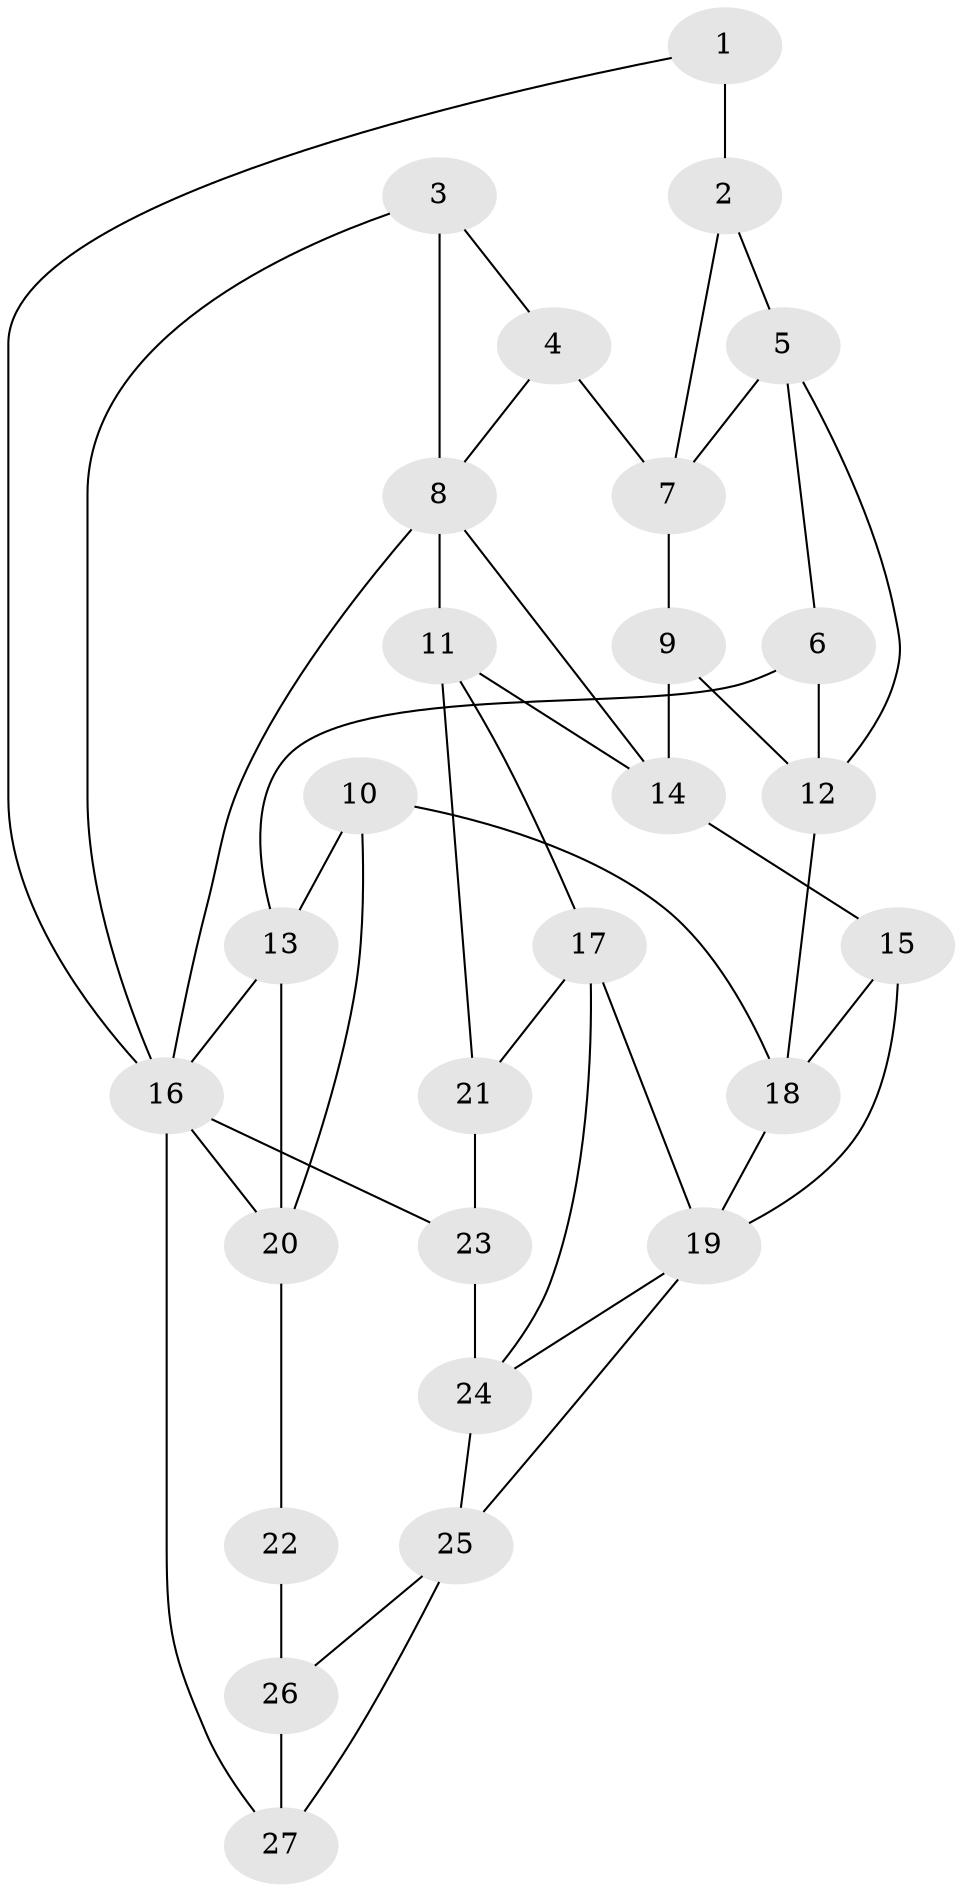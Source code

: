 // original degree distribution, {3: 0.0375, 6: 0.2125, 5: 0.5375, 4: 0.2125}
// Generated by graph-tools (version 1.1) at 2025/38/03/04/25 23:38:32]
// undirected, 27 vertices, 49 edges
graph export_dot {
  node [color=gray90,style=filled];
  1;
  2;
  3;
  4;
  5;
  6;
  7;
  8;
  9;
  10;
  11;
  12;
  13;
  14;
  15;
  16;
  17;
  18;
  19;
  20;
  21;
  22;
  23;
  24;
  25;
  26;
  27;
  1 -- 2 [weight=2.0];
  1 -- 16 [weight=1.0];
  2 -- 5 [weight=2.0];
  2 -- 7 [weight=1.0];
  3 -- 4 [weight=1.0];
  3 -- 8 [weight=1.0];
  3 -- 16 [weight=1.0];
  4 -- 7 [weight=2.0];
  4 -- 8 [weight=1.0];
  5 -- 6 [weight=1.0];
  5 -- 7 [weight=1.0];
  5 -- 12 [weight=1.0];
  6 -- 12 [weight=2.0];
  6 -- 13 [weight=1.0];
  7 -- 9 [weight=1.0];
  8 -- 11 [weight=2.0];
  8 -- 14 [weight=1.0];
  8 -- 16 [weight=1.0];
  9 -- 12 [weight=1.0];
  9 -- 14 [weight=1.0];
  10 -- 13 [weight=1.0];
  10 -- 18 [weight=1.0];
  10 -- 20 [weight=1.0];
  11 -- 14 [weight=1.0];
  11 -- 17 [weight=1.0];
  11 -- 21 [weight=1.0];
  12 -- 18 [weight=2.0];
  13 -- 16 [weight=1.0];
  13 -- 20 [weight=1.0];
  14 -- 15 [weight=1.0];
  15 -- 18 [weight=1.0];
  15 -- 19 [weight=1.0];
  16 -- 20 [weight=1.0];
  16 -- 23 [weight=1.0];
  16 -- 27 [weight=2.0];
  17 -- 19 [weight=1.0];
  17 -- 21 [weight=1.0];
  17 -- 24 [weight=1.0];
  18 -- 19 [weight=1.0];
  19 -- 24 [weight=1.0];
  19 -- 25 [weight=1.0];
  20 -- 22 [weight=2.0];
  21 -- 23 [weight=2.0];
  22 -- 26 [weight=2.0];
  23 -- 24 [weight=2.0];
  24 -- 25 [weight=1.0];
  25 -- 26 [weight=1.0];
  25 -- 27 [weight=1.0];
  26 -- 27 [weight=2.0];
}
